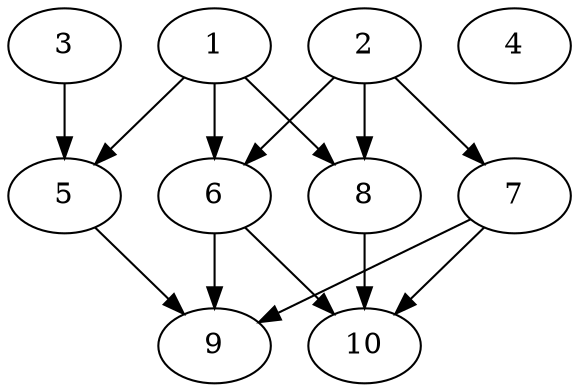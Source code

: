 // DAG automatically generated by daggen at Thu Oct  3 13:58:05 2019
// ./daggen --dot -n 10 --ccr 0.3 --fat 0.7 --regular 0.9 --density 0.6 --mindata 5242880 --maxdata 52428800 
digraph G {
  1 [size="65908053", alpha="0.19", expect_size="19772416"] 
  1 -> 5 [size ="19772416"]
  1 -> 6 [size ="19772416"]
  1 -> 8 [size ="19772416"]
  2 [size="31272960", alpha="0.08", expect_size="9381888"] 
  2 -> 6 [size ="9381888"]
  2 -> 7 [size ="9381888"]
  2 -> 8 [size ="9381888"]
  3 [size="27033600", alpha="0.05", expect_size="8110080"] 
  3 -> 5 [size ="8110080"]
  4 [size="117227520", alpha="0.13", expect_size="35168256"] 
  5 [size="159720107", alpha="0.09", expect_size="47916032"] 
  5 -> 9 [size ="47916032"]
  6 [size="89569280", alpha="0.11", expect_size="26870784"] 
  6 -> 9 [size ="26870784"]
  6 -> 10 [size ="26870784"]
  7 [size="88517973", alpha="0.05", expect_size="26555392"] 
  7 -> 9 [size ="26555392"]
  7 -> 10 [size ="26555392"]
  8 [size="21346987", alpha="0.04", expect_size="6404096"] 
  8 -> 10 [size ="6404096"]
  9 [size="138646187", alpha="0.01", expect_size="41593856"] 
  10 [size="54114987", alpha="0.05", expect_size="16234496"] 
}
